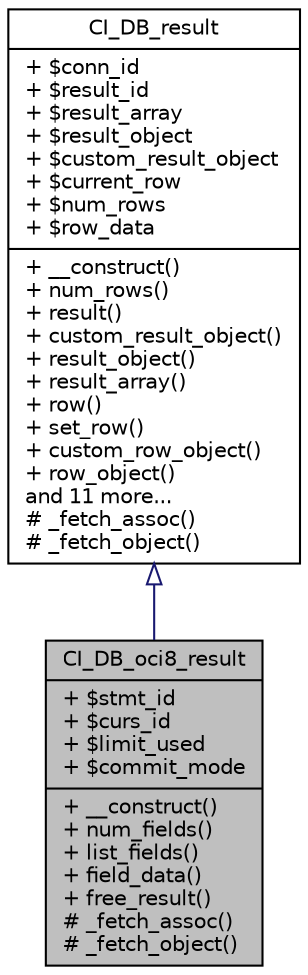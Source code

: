 digraph "CI_DB_oci8_result"
{
 // LATEX_PDF_SIZE
  edge [fontname="Helvetica",fontsize="10",labelfontname="Helvetica",labelfontsize="10"];
  node [fontname="Helvetica",fontsize="10",shape=record];
  Node2 [label="{CI_DB_oci8_result\n|+ $stmt_id\l+ $curs_id\l+ $limit_used\l+ $commit_mode\l|+ __construct()\l+ num_fields()\l+ list_fields()\l+ field_data()\l+ free_result()\l# _fetch_assoc()\l# _fetch_object()\l}",height=0.2,width=0.4,color="black", fillcolor="grey75", style="filled", fontcolor="black",tooltip=" "];
  Node3 -> Node2 [dir="back",color="midnightblue",fontsize="10",style="solid",arrowtail="onormal",fontname="Helvetica"];
  Node3 [label="{CI_DB_result\n|+ $conn_id\l+ $result_id\l+ $result_array\l+ $result_object\l+ $custom_result_object\l+ $current_row\l+ $num_rows\l+ $row_data\l|+ __construct()\l+ num_rows()\l+ result()\l+ custom_result_object()\l+ result_object()\l+ result_array()\l+ row()\l+ set_row()\l+ custom_row_object()\l+ row_object()\land 11 more...\l# _fetch_assoc()\l# _fetch_object()\l}",height=0.2,width=0.4,color="black", fillcolor="white", style="filled",URL="$class_c_i___d_b__result.html",tooltip=" "];
}
